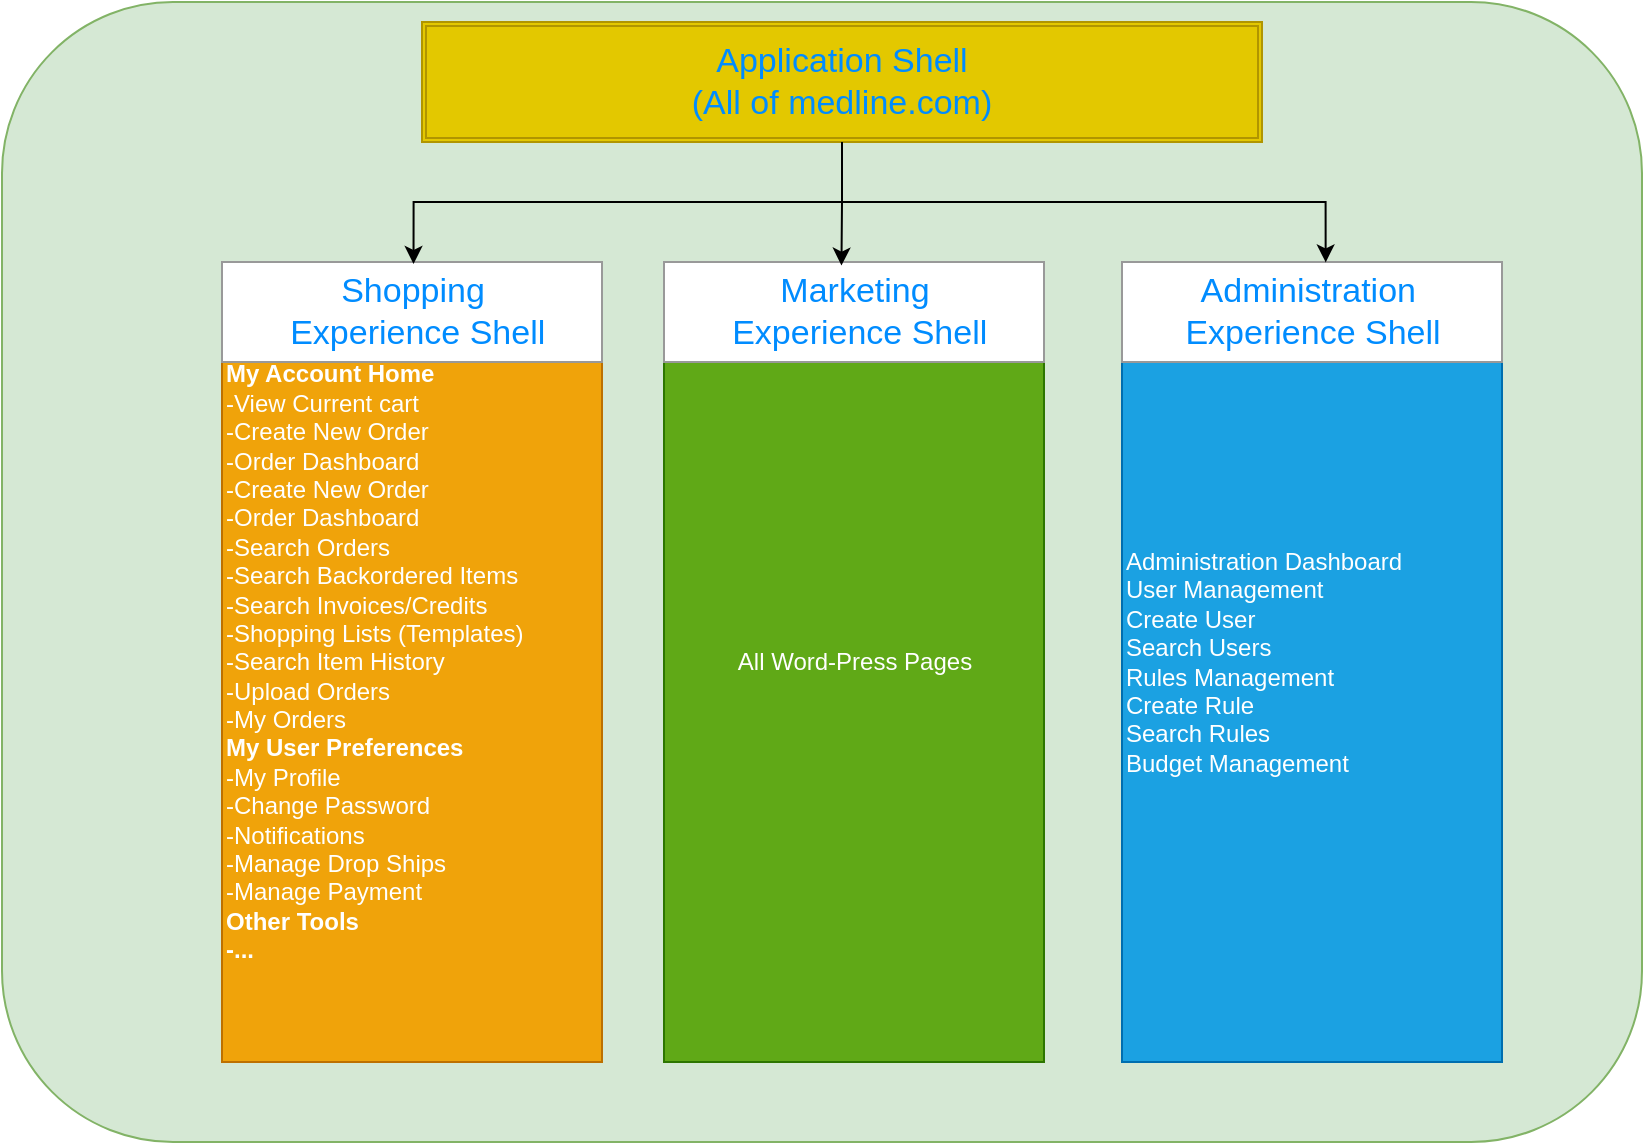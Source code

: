 <mxfile version="17.5.0" type="github" pages="2">
  <diagram id="OfkJdhubsf8Wmo1_Q-J0" name="Page-1">
    <mxGraphModel dx="1038" dy="547" grid="1" gridSize="10" guides="1" tooltips="1" connect="1" arrows="1" fold="1" page="1" pageScale="1" pageWidth="1200" pageHeight="1920" math="0" shadow="0">
      <root>
        <mxCell id="0" />
        <mxCell id="1" parent="0" />
        <mxCell id="AtlKwJuVNJnO1nDIRxTt-1" value="" style="rounded=1;whiteSpace=wrap;html=1;fillColor=#d5e8d4;strokeColor=#82b366;" parent="1" vertex="1">
          <mxGeometry x="150" y="20" width="820" height="570" as="geometry" />
        </mxCell>
        <mxCell id="EsDVtjllxq4a6qgpKwgO-2" value="&lt;font style=&quot;font-size: 17px&quot; color=&quot;#008cff&quot;&gt;Application Shell&lt;br&gt;(All of medline.com)&lt;/font&gt;" style="shape=ext;double=1;rounded=0;whiteSpace=wrap;html=1;fillColor=#e3c800;strokeColor=#B09500;fontColor=#000000;" parent="1" vertex="1">
          <mxGeometry x="360" y="30" width="420" height="60" as="geometry" />
        </mxCell>
        <mxCell id="EsDVtjllxq4a6qgpKwgO-4" value="&lt;font color=&quot;#ffffff&quot;&gt;&lt;b&gt;My Account Home&lt;/b&gt;&lt;br&gt;&lt;span&gt; &lt;/span&gt;-View Current cart&lt;br&gt;&lt;span&gt; &lt;/span&gt;-Create New Order&lt;br&gt;&lt;span&gt; &lt;/span&gt;-Order Dashboard&lt;br&gt;&lt;span&gt; &lt;/span&gt;-&lt;span&gt;Create New Order&lt;/span&gt;&lt;/font&gt;&lt;div&gt;&lt;font color=&quot;#ffffff&quot;&gt;-Order Dashboard&lt;/font&gt;&lt;/div&gt;&lt;div&gt;&lt;font color=&quot;#ffffff&quot;&gt;-Search Orders&lt;/font&gt;&lt;/div&gt;&lt;div&gt;&lt;font color=&quot;#ffffff&quot;&gt;-Search Backordered Items&lt;/font&gt;&lt;/div&gt;&lt;div&gt;&lt;font color=&quot;#ffffff&quot;&gt;-Search Invoices/Credits&lt;/font&gt;&lt;/div&gt;&lt;div&gt;&lt;font color=&quot;#ffffff&quot;&gt;-Shopping Lists (Templates)&lt;/font&gt;&lt;/div&gt;&lt;div&gt;&lt;font color=&quot;#ffffff&quot;&gt;-Search Item History&lt;/font&gt;&lt;/div&gt;&lt;div&gt;&lt;font color=&quot;#ffffff&quot;&gt;-Upload Orders&lt;/font&gt;&lt;/div&gt;&lt;font color=&quot;#ffffff&quot;&gt;-My Orders&lt;br&gt;&lt;b&gt;My User Preferences&lt;br&gt;&lt;/b&gt;&lt;/font&gt;&lt;div&gt;&lt;font color=&quot;#ffffff&quot;&gt;-My Profile&lt;/font&gt;&lt;/div&gt;&lt;div&gt;&lt;font color=&quot;#ffffff&quot;&gt;-Change Password&lt;/font&gt;&lt;/div&gt;&lt;div&gt;&lt;font color=&quot;#ffffff&quot;&gt;-Notifications&lt;/font&gt;&lt;/div&gt;&lt;div&gt;&lt;font color=&quot;#ffffff&quot;&gt;-Manage Drop Ships&lt;/font&gt;&lt;/div&gt;&lt;div&gt;&lt;font color=&quot;#ffffff&quot;&gt;-Manage Payment&lt;/font&gt;&lt;/div&gt;&lt;b&gt;&lt;font color=&quot;#ffffff&quot;&gt;Other Tools&lt;br&gt;-...&lt;/font&gt;&lt;br&gt;&lt;/b&gt;" style="strokeWidth=1;shadow=0;dashed=0;align=left;html=1;shape=mxgraph.mockup.forms.rrect;rSize=0;fillColor=#f0a30a;strokeColor=#BD7000;fontColor=#000000;" parent="1" vertex="1">
          <mxGeometry x="260" y="150" width="190" height="400" as="geometry" />
        </mxCell>
        <mxCell id="EsDVtjllxq4a6qgpKwgO-5" value="Shopping&lt;br&gt;&amp;nbsp;Experience Shell" style="strokeWidth=1;shadow=0;dashed=0;align=center;html=1;shape=mxgraph.mockup.forms.rrect;rSize=0;strokeColor=#999999;fontColor=#008cff;fontSize=17;fillColor=#ffffff;resizeWidth=1;" parent="EsDVtjllxq4a6qgpKwgO-4" vertex="1">
          <mxGeometry width="190" height="50" relative="1" as="geometry" />
        </mxCell>
        <mxCell id="EsDVtjllxq4a6qgpKwgO-10" value="All Word-Press Pages&lt;br&gt;" style="strokeWidth=1;shadow=0;dashed=0;align=center;html=1;shape=mxgraph.mockup.forms.rrect;rSize=0;fillColor=#60a917;strokeColor=#2D7600;fontColor=#ffffff;" parent="1" vertex="1">
          <mxGeometry x="481" y="150" width="190" height="400" as="geometry" />
        </mxCell>
        <mxCell id="EsDVtjllxq4a6qgpKwgO-11" value="Marketing&lt;br&gt;&amp;nbsp;Experience Shell" style="strokeWidth=1;shadow=0;dashed=0;align=center;html=1;shape=mxgraph.mockup.forms.rrect;rSize=0;strokeColor=#999999;fontColor=#008cff;fontSize=17;fillColor=#ffffff;resizeWidth=1;" parent="EsDVtjllxq4a6qgpKwgO-10" vertex="1">
          <mxGeometry width="190" height="50" relative="1" as="geometry" />
        </mxCell>
        <mxCell id="EsDVtjllxq4a6qgpKwgO-14" value="&lt;div style=&quot;text-align: justify&quot;&gt;Administration Dashboard&lt;/div&gt;&lt;div style=&quot;text-align: justify&quot;&gt;User Management&lt;/div&gt;&lt;div style=&quot;text-align: justify&quot;&gt;Create User&lt;/div&gt;&lt;div style=&quot;text-align: justify&quot;&gt;Search Users&lt;/div&gt;&lt;div style=&quot;text-align: justify&quot;&gt;Rules Management&lt;/div&gt;&lt;div style=&quot;text-align: justify&quot;&gt;Create Rule&lt;/div&gt;&lt;div style=&quot;text-align: justify&quot;&gt;Search Rules&lt;/div&gt;&lt;div style=&quot;text-align: justify&quot;&gt;Budget Management&lt;/div&gt;" style="strokeWidth=1;shadow=0;dashed=0;align=left;html=1;shape=mxgraph.mockup.forms.rrect;rSize=0;fillColor=#1ba1e2;fontColor=#ffffff;strokeColor=#006EAF;" parent="1" vertex="1">
          <mxGeometry x="710" y="150" width="190" height="400" as="geometry" />
        </mxCell>
        <mxCell id="EsDVtjllxq4a6qgpKwgO-15" value="Administration&amp;nbsp;&lt;br&gt;Experience Shell" style="strokeWidth=1;shadow=0;dashed=0;align=center;html=1;shape=mxgraph.mockup.forms.rrect;rSize=0;strokeColor=#999999;fontColor=#008cff;fontSize=17;fillColor=#ffffff;resizeWidth=1;" parent="EsDVtjllxq4a6qgpKwgO-14" vertex="1">
          <mxGeometry width="190" height="50" relative="1" as="geometry" />
        </mxCell>
        <mxCell id="EsDVtjllxq4a6qgpKwgO-17" value="" style="edgeStyle=orthogonalEdgeStyle;rounded=0;orthogonalLoop=1;jettySize=auto;html=1;entryX=0.536;entryY=0.004;entryDx=0;entryDy=0;entryPerimeter=0;exitX=0.5;exitY=1;exitDx=0;exitDy=0;" parent="1" source="EsDVtjllxq4a6qgpKwgO-2" target="EsDVtjllxq4a6qgpKwgO-15" edge="1">
          <mxGeometry relative="1" as="geometry">
            <mxPoint x="560" y="100" as="sourcePoint" />
            <mxPoint x="665" y="160" as="targetPoint" />
          </mxGeometry>
        </mxCell>
        <mxCell id="EsDVtjllxq4a6qgpKwgO-18" value="" style="edgeStyle=orthogonalEdgeStyle;rounded=0;orthogonalLoop=1;jettySize=auto;html=1;entryX=0.467;entryY=0.036;entryDx=0;entryDy=0;entryPerimeter=0;exitX=0.5;exitY=1;exitDx=0;exitDy=0;" parent="1" source="EsDVtjllxq4a6qgpKwgO-2" target="EsDVtjllxq4a6qgpKwgO-11" edge="1">
          <mxGeometry relative="1" as="geometry">
            <mxPoint x="550" y="90" as="sourcePoint" />
            <mxPoint x="675" y="170" as="targetPoint" />
          </mxGeometry>
        </mxCell>
        <mxCell id="EsDVtjllxq4a6qgpKwgO-19" value="" style="edgeStyle=orthogonalEdgeStyle;rounded=0;orthogonalLoop=1;jettySize=auto;html=1;exitX=0.5;exitY=1;exitDx=0;exitDy=0;entryX=0.504;entryY=0.02;entryDx=0;entryDy=0;entryPerimeter=0;" parent="1" source="EsDVtjllxq4a6qgpKwgO-2" target="EsDVtjllxq4a6qgpKwgO-5" edge="1">
          <mxGeometry relative="1" as="geometry">
            <mxPoint x="580" y="120" as="sourcePoint" />
            <mxPoint x="685" y="180" as="targetPoint" />
          </mxGeometry>
        </mxCell>
      </root>
    </mxGraphModel>
  </diagram>
  <diagram name="Experience Shell" id="TUmnSLqkmuvKv63c1RxP">
    <mxGraphModel dx="2076" dy="1094" grid="1" gridSize="10" guides="1" tooltips="1" connect="1" arrows="1" fold="1" page="1" pageScale="1" pageWidth="1200" pageHeight="1920" math="0" shadow="0">
      <root>
        <mxCell id="Yv5r18YOkVPNIHTlXMBF-0" />
        <mxCell id="Yv5r18YOkVPNIHTlXMBF-1" parent="Yv5r18YOkVPNIHTlXMBF-0" />
        <mxCell id="Yv5r18YOkVPNIHTlXMBF-2" value="" style="rounded=1;whiteSpace=wrap;html=1;fillColor=#b1ddf0;strokeColor=#10739e;" vertex="1" parent="Yv5r18YOkVPNIHTlXMBF-1">
          <mxGeometry x="60" y="50" width="1410" height="1020" as="geometry" />
        </mxCell>
        <mxCell id="Yv5r18YOkVPNIHTlXMBF-4" value="&lt;b&gt;&lt;br&gt;&lt;/b&gt;" style="strokeWidth=1;shadow=0;dashed=0;align=left;html=1;shape=mxgraph.mockup.forms.rrect;rSize=0;strokeColor=default;fillColor=default;" vertex="1" parent="Yv5r18YOkVPNIHTlXMBF-1">
          <mxGeometry x="210" y="160" width="850" height="840" as="geometry" />
        </mxCell>
        <mxCell id="Yv5r18YOkVPNIHTlXMBF-5" value="ECommerce Experience Shell (Default)" style="strokeWidth=1;shadow=0;dashed=0;align=center;html=1;shape=mxgraph.mockup.forms.rrect;rSize=0;strokeColor=#999999;fontColor=#008cff;fontSize=17;fillColor=#ffffff;resizeWidth=1;" vertex="1" parent="Yv5r18YOkVPNIHTlXMBF-4">
          <mxGeometry width="637.5" height="50" relative="1" as="geometry" />
        </mxCell>
        <mxCell id="FCjxFZNIR7QUkvo3GL9O-0" value="&lt;font style=&quot;font-size: 8px&quot;&gt;&lt;br&gt;&lt;br&gt;&lt;/font&gt;&lt;ul class=&quot;medSubNav&quot; style=&quot;margin: 0px 0px 7px ; padding: 0px ; border: 0px solid rgb(222 , 222 , 222) ; outline: 0px ; font-weight: 300 ; font-style: normal ; font-family: &amp;#34;globerregular&amp;#34; ; vertical-align: baseline ; list-style: none ; box-sizing: content-box ; color: rgb(0 , 0 , 0) ; letter-spacing: normal ; text-indent: 0px ; text-transform: none ; word-spacing: 0px&quot;&gt;&lt;li style=&quot;margin: 0px ; padding: 0px ; list-style: none ; border: 0px ; outline: 0px ; font-weight: inherit ; font-style: inherit ; font-family: inherit ; vertical-align: baseline ; box-sizing: content-box&quot;&gt;&lt;a href=&quot;https://www.medline.com/account/my-account.jsp&quot; style=&quot;margin: 0px ; padding: 5px 0px 5px 10px ; border: 0px ; outline: 0px ; font-weight: 400 ; font-style: inherit ; font-family: inherit ; vertical-align: baseline ; color: rgb(85 , 85 , 85) ; text-decoration: none ; box-sizing: content-box ; display: block ; line-height: 16px&quot;&gt;&lt;font size=&quot;3&quot;&gt;My Account Home&lt;/font&gt;&lt;/a&gt;&lt;/li&gt;&lt;form action=&quot;https://triage.pfspays.com/customers/TriageOrders.asp&quot; name=&quot;triageSubmitForm&quot; method=&quot;post&quot; id=&quot;triageSubmitForm&quot; style=&quot;margin: 0px ; padding: 0px ; border: 0px ; outline: 0px ; font-weight: inherit ; font-style: inherit ; font-family: inherit ; vertical-align: baseline ; box-sizing: content-box&quot;&gt;&lt;/form&gt;&lt;/ul&gt;&lt;ul class=&quot;medSubNav&quot; style=&quot;margin: 0px 0px 15px ; padding: 0px ; border: 0px solid rgb(222 , 222 , 222) ; outline: 0px ; font-weight: 300 ; font-style: normal ; font-family: &amp;#34;globerregular&amp;#34; ; vertical-align: baseline ; list-style: none ; box-sizing: content-box ; color: rgb(0 , 0 , 0) ; letter-spacing: normal ; text-indent: 0px ; text-transform: none ; word-spacing: 0px&quot;&gt;&lt;li class=&quot;medTitle&quot; style=&quot;margin: 0px ; padding: 0px ; list-style: none ; border: 0px ; outline: 0px ; font-weight: inherit ; font-style: inherit ; font-family: inherit ; vertical-align: baseline ; box-sizing: content-box ; line-height: 16px&quot;&gt;&lt;a href=&quot;https://www.medline.com/order/templates/order-templates.jsp&quot; style=&quot;margin: 0px ; padding: 4px 10px ; border-width: 0px 0px 1px ; border-bottom-style: solid ; border-bottom-color: rgb(229 , 229 , 229) ; outline: 0px ; font-weight: 700 ; font-style: inherit ; font-family: inherit ; vertical-align: baseline ; color: rgb(85 , 85 , 85) ; text-decoration: none ; box-sizing: content-box ; display: block ; background: rgb(233 , 233 , 233) ; line-height: 16px ; cursor: default&quot;&gt;&lt;font size=&quot;3&quot;&gt;My Orders&lt;/font&gt;&lt;/a&gt;&lt;/li&gt;&lt;li style=&quot;margin: 0px ; padding: 0px ; list-style: none ; border: 0px ; outline: 0px ; font-weight: inherit ; font-style: inherit ; font-family: inherit ; vertical-align: baseline ; box-sizing: content-box&quot;&gt;&lt;a href=&quot;https://www.medline.com/order/checkout/current-order.jsp&quot; target=&quot;&quot; style=&quot;margin: 0px ; padding: 5px 0px 5px 10px ; border: 0px ; outline: 0px ; font-weight: 400 ; font-style: inherit ; font-family: inherit ; vertical-align: baseline ; color: rgb(85 , 85 , 85) ; text-decoration: none ; box-sizing: content-box ; display: block ; line-height: 16px&quot;&gt;&lt;font size=&quot;3&quot;&gt;View Current Cart&lt;/font&gt;&lt;/a&gt;&lt;/li&gt;&lt;li style=&quot;margin: 0px ; padding: 0px ; list-style: none ; border: 0px ; outline: 0px ; font-weight: inherit ; font-style: inherit ; font-family: inherit ; vertical-align: baseline ; box-sizing: content-box&quot;&gt;&lt;a href=&quot;https://www.medline.com/order/checkout/new-order.jsp&quot; target=&quot;&quot; style=&quot;margin: 0px ; padding: 5px 0px 5px 10px ; border: 0px ; outline: 0px ; font-weight: 400 ; font-style: inherit ; font-family: inherit ; vertical-align: baseline ; color: rgb(85 , 85 , 85) ; text-decoration: none ; box-sizing: content-box ; display: block ; line-height: 16px&quot;&gt;&lt;font size=&quot;3&quot;&gt;Create New Order&lt;/font&gt;&lt;/a&gt;&lt;/li&gt;&lt;li style=&quot;margin: 0px ; padding: 0px ; list-style: none ; border: 0px ; outline: 0px ; font-weight: inherit ; font-style: inherit ; font-family: inherit ; vertical-align: baseline ; box-sizing: content-box&quot;&gt;&lt;a href=&quot;https://www.medline.com/order/search/order-dashboard.jsp&quot; target=&quot;&quot; style=&quot;margin: 0px ; padding: 5px 0px 5px 10px ; border: 0px ; outline: 0px ; font-weight: 400 ; font-style: inherit ; font-family: inherit ; vertical-align: baseline ; color: rgb(85 , 85 , 85) ; text-decoration: none ; box-sizing: content-box ; display: block ; line-height: 16px&quot;&gt;&lt;font size=&quot;3&quot;&gt;Order Dashboard&lt;/font&gt;&lt;/a&gt;&lt;/li&gt;&lt;li style=&quot;margin: 0px ; padding: 0px ; list-style: none ; border: 0px ; outline: 0px ; font-weight: inherit ; font-style: inherit ; font-family: inherit ; vertical-align: baseline ; box-sizing: content-box&quot;&gt;&lt;a href=&quot;https://www.medline.com/order/search/order-dashboard.jsp?fromPage=orderSearch&quot; target=&quot;&quot; style=&quot;margin: 0px ; padding: 5px 0px 5px 10px ; border: 0px ; outline: 0px ; font-weight: 400 ; font-style: inherit ; font-family: inherit ; vertical-align: baseline ; color: rgb(85 , 85 , 85) ; text-decoration: none ; box-sizing: content-box ; display: block ; line-height: 16px&quot;&gt;&lt;font size=&quot;3&quot;&gt;Search Orders&lt;/font&gt;&lt;/a&gt;&lt;/li&gt;&lt;li style=&quot;margin: 0px ; padding: 0px ; list-style: none ; border: 0px ; outline: 0px ; font-weight: inherit ; font-style: inherit ; font-family: inherit ; vertical-align: baseline ; box-sizing: content-box&quot;&gt;&lt;a href=&quot;https://www.medline.com/order/search/order-dashboard.jsp?fromPage=backOrderItemsSearch&quot; target=&quot;&quot; style=&quot;margin: 0px ; padding: 5px 0px 5px 10px ; border: 0px ; outline: 0px ; font-weight: 400 ; font-style: inherit ; font-family: inherit ; vertical-align: baseline ; color: rgb(85 , 85 , 85) ; text-decoration: none ; box-sizing: content-box ; display: block ; line-height: 16px&quot;&gt;&lt;font size=&quot;3&quot;&gt;Search Backordered Items&lt;/font&gt;&lt;/a&gt;&lt;/li&gt;&lt;li style=&quot;margin: 0px ; padding: 0px ; list-style: none ; border: 0px ; outline: 0px ; font-weight: inherit ; font-style: inherit ; font-family: inherit ; vertical-align: baseline ; box-sizing: content-box&quot;&gt;&lt;a href=&quot;https://www.medline.com/invoice/search/invoice-search.jsp&quot; target=&quot;&quot; style=&quot;margin: 0px ; padding: 5px 0px 5px 10px ; border: 0px ; outline: 0px ; font-weight: 400 ; font-style: inherit ; font-family: inherit ; vertical-align: baseline ; color: rgb(85 , 85 , 85) ; text-decoration: none ; box-sizing: content-box ; display: block ; line-height: 16px&quot;&gt;&lt;font size=&quot;3&quot;&gt;Search Invoices/Credits&lt;/font&gt;&lt;/a&gt;&lt;/li&gt;&lt;li style=&quot;margin: 0px ; padding: 0px ; list-style: none ; border: 0px ; outline: 0px ; font-weight: inherit ; font-style: inherit ; font-family: inherit ; vertical-align: baseline ; box-sizing: content-box&quot;&gt;&lt;a href=&quot;https://www.medline.com/order/templates/order-templates.jsp&quot; target=&quot;&quot; style=&quot;margin: 0px ; padding: 5px 0px 5px 10px ; border: 0px ; outline: 0px ; font-weight: 400 ; font-style: inherit ; font-family: inherit ; vertical-align: baseline ; color: rgb(85 , 85 , 85) ; text-decoration: none ; box-sizing: content-box ; display: block ; line-height: 16px&quot;&gt;&lt;font size=&quot;3&quot;&gt;Shopping Lists (Templates)&lt;/font&gt;&lt;/a&gt;&lt;/li&gt;&lt;li style=&quot;margin: 0px ; padding: 0px ; list-style: none ; border: 0px ; outline: 0px ; font-weight: inherit ; font-style: inherit ; font-family: inherit ; vertical-align: baseline ; box-sizing: content-box&quot;&gt;&lt;a href=&quot;https://www.medline.com/item-history/search/item-history-search.jsp&quot; target=&quot;&quot; style=&quot;margin: 0px ; padding: 5px 0px 5px 10px ; border: 0px ; outline: 0px ; font-weight: 400 ; font-style: inherit ; font-family: inherit ; vertical-align: baseline ; color: rgb(85 , 85 , 85) ; text-decoration: none ; box-sizing: content-box ; display: block ; line-height: 16px&quot;&gt;&lt;font size=&quot;3&quot;&gt;Search Item History&lt;/font&gt;&lt;/a&gt;&lt;/li&gt;&lt;li style=&quot;margin: 0px ; padding: 0px ; list-style: none ; border: 0px ; outline: 0px ; font-weight: inherit ; font-style: inherit ; font-family: inherit ; vertical-align: baseline ; box-sizing: content-box&quot;&gt;&lt;a href=&quot;https://www.medline.com/file-upload/index.jsp&quot; target=&quot;&quot; style=&quot;margin: 0px ; padding: 5px 0px 5px 10px ; border: 0px ; outline: 0px ; font-weight: 400 ; font-style: inherit ; font-family: inherit ; vertical-align: baseline ; color: rgb(85 , 85 , 85) ; text-decoration: none ; box-sizing: content-box ; display: block ; line-height: 16px&quot;&gt;&lt;font size=&quot;3&quot;&gt;Upload Orders&lt;/font&gt;&lt;/a&gt;&lt;/li&gt;&lt;/ul&gt;&lt;ul class=&quot;medSubNav&quot; style=&quot;margin: 0px 0px 15px ; padding: 0px ; border: 0px solid rgb(222 , 222 , 222) ; outline: 0px ; font-weight: 300 ; font-style: normal ; font-family: &amp;#34;globerregular&amp;#34; ; vertical-align: baseline ; list-style: none ; box-sizing: content-box ; color: rgb(0 , 0 , 0) ; letter-spacing: normal ; text-indent: 0px ; text-transform: none ; word-spacing: 0px&quot;&gt;&lt;li class=&quot;medTitle&quot; style=&quot;margin: 0px ; padding: 0px ; list-style: none ; border: 0px ; outline: 0px ; font-weight: inherit ; font-style: inherit ; font-family: inherit ; vertical-align: baseline ; box-sizing: content-box ; line-height: 16px&quot;&gt;&lt;a href=&quot;https://www.medline.com/order/templates/order-templates.jsp&quot; style=&quot;margin: 0px ; padding: 4px 10px ; border-width: 0px 0px 1px ; border-bottom-style: solid ; border-bottom-color: rgb(229 , 229 , 229) ; outline: 0px ; font-weight: 700 ; font-style: inherit ; font-family: inherit ; vertical-align: baseline ; color: rgb(85 , 85 , 85) ; text-decoration: none ; box-sizing: content-box ; display: block ; background: rgb(233 , 233 , 233) ; line-height: 16px ; cursor: default&quot;&gt;&lt;font size=&quot;3&quot;&gt;My User Preferences&lt;/font&gt;&lt;/a&gt;&lt;/li&gt;&lt;li style=&quot;margin: 0px ; padding: 0px ; list-style: none ; border: 0px ; outline: 0px ; font-weight: inherit ; font-style: inherit ; font-family: inherit ; vertical-align: baseline ; box-sizing: content-box&quot;&gt;&lt;a href=&quot;https://www.medline.com/account/user-profile.jsp&quot; target=&quot;&quot; style=&quot;margin: 0px ; padding: 5px 0px 5px 10px ; border: 0px ; outline: 0px ; font-weight: 400 ; font-style: inherit ; font-family: inherit ; vertical-align: baseline ; color: rgb(85 , 85 , 85) ; text-decoration: none ; box-sizing: content-box ; display: block ; line-height: 16px&quot;&gt;&lt;font size=&quot;3&quot;&gt;My Profile&lt;/font&gt;&lt;/a&gt;&lt;/li&gt;&lt;li style=&quot;margin: 0px ; padding: 0px ; list-style: none ; border: 0px ; outline: 0px ; font-weight: inherit ; font-style: inherit ; font-family: inherit ; vertical-align: baseline ; box-sizing: content-box&quot;&gt;&lt;a href=&quot;https://www.medline.com/account/change-password.jsp&quot; target=&quot;&quot; style=&quot;margin: 0px ; padding: 5px 0px 5px 10px ; border: 0px ; outline: 0px ; font-weight: 400 ; font-style: inherit ; font-family: inherit ; vertical-align: baseline ; color: rgb(85 , 85 , 85) ; text-decoration: none ; box-sizing: content-box ; display: block ; line-height: 16px&quot;&gt;&lt;font size=&quot;3&quot;&gt;Change Password&lt;/font&gt;&lt;/a&gt;&lt;/li&gt;&lt;li style=&quot;margin: 0px ; padding: 0px ; list-style: none ; border: 0px ; outline: 0px ; font-weight: inherit ; font-style: inherit ; font-family: inherit ; vertical-align: baseline ; box-sizing: content-box&quot;&gt;&lt;a href=&quot;https://www.medline.com/account/notification/notification-preferences.jsp&quot; target=&quot;&quot; style=&quot;margin: 0px ; padding: 5px 0px 5px 10px ; border: 0px ; outline: 0px ; font-weight: 400 ; font-style: inherit ; font-family: inherit ; vertical-align: baseline ; color: rgb(85 , 85 , 85) ; text-decoration: none ; box-sizing: content-box ; display: block ; line-height: 16px&quot;&gt;&lt;font size=&quot;3&quot;&gt;Notifications&lt;/font&gt;&lt;/a&gt;&lt;/li&gt;&lt;li style=&quot;margin: 0px ; padding: 0px ; list-style: none ; border: 0px ; outline: 0px ; font-weight: inherit ; font-style: inherit ; font-family: inherit ; vertical-align: baseline ; box-sizing: content-box&quot;&gt;&lt;a href=&quot;https://www.medline.com/order/checkout/drop-ship-addresses.jsp?successUrl=/order/checkout/drop-ship-addresses.jsp&amp;amp;originator=sidemenu&quot; target=&quot;&quot; style=&quot;margin: 0px ; padding: 5px 0px 5px 10px ; border: 0px ; outline: 0px ; font-weight: 400 ; font-style: inherit ; font-family: inherit ; vertical-align: baseline ; color: rgb(85 , 85 , 85) ; text-decoration: none ; box-sizing: content-box ; display: block ; line-height: 16px&quot;&gt;&lt;font size=&quot;3&quot;&gt;Manage Drop Ships&lt;/font&gt;&lt;/a&gt;&lt;/li&gt;&lt;li style=&quot;margin: 0px ; padding: 0px ; list-style: none ; border: 0px ; outline: 0px ; font-weight: inherit ; font-style: inherit ; font-family: inherit ; vertical-align: baseline ; box-sizing: content-box&quot;&gt;&lt;a href=&quot;https://www.medline.com/managepayment/manage-payment.jsp&quot; target=&quot;&quot; style=&quot;margin: 0px ; padding: 5px 0px 5px 10px ; border: 0px ; outline: 0px ; font-weight: 400 ; font-style: inherit ; font-family: inherit ; vertical-align: baseline ; color: rgb(85 , 85 , 85) ; text-decoration: none ; box-sizing: content-box ; display: block ; line-height: 16px&quot;&gt;&lt;font size=&quot;3&quot;&gt;Manage Payment&lt;/font&gt;&lt;/a&gt;&lt;/li&gt;&lt;/ul&gt;&lt;ul class=&quot;medSubNav&quot; style=&quot;margin: 0px 0px 15px ; padding: 0px ; border: 0px solid rgb(222 , 222 , 222) ; outline: 0px ; font-weight: 300 ; font-style: normal ; font-family: &amp;#34;globerregular&amp;#34; ; vertical-align: baseline ; list-style: none ; box-sizing: content-box ; color: rgb(0 , 0 , 0) ; letter-spacing: normal ; text-indent: 0px ; text-transform: none ; word-spacing: 0px&quot;&gt;&lt;li class=&quot;medTitle&quot; style=&quot;margin: 0px ; padding: 0px ; list-style: none ; border: 0px ; outline: 0px ; font-weight: inherit ; font-style: inherit ; font-family: inherit ; vertical-align: baseline ; box-sizing: content-box ; line-height: 16px&quot;&gt;&lt;a href=&quot;https://www.medline.com/order/templates/order-templates.jsp&quot; style=&quot;margin: 0px ; padding: 4px 10px ; border-width: 0px 0px 1px ; border-bottom-style: solid ; border-bottom-color: rgb(229 , 229 , 229) ; outline: 0px ; font-weight: 700 ; font-style: inherit ; font-family: inherit ; vertical-align: baseline ; color: rgb(85 , 85 , 85) ; text-decoration: none ; box-sizing: content-box ; display: block ; background: rgb(233 , 233 , 233) ; line-height: 16px ; cursor: default&quot;&gt;&lt;font size=&quot;3&quot;&gt;Other Tools&lt;/font&gt;&lt;/a&gt;&lt;/li&gt;&lt;/ul&gt;&lt;font size=&quot;3&quot;&gt;&lt;br&gt;&lt;/font&gt;" style="shape=ext;double=1;rounded=0;whiteSpace=wrap;html=1;fontColor=#FFFFFF;align=left;dashed=1;strokeWidth=0.5;strokeColor=default;" vertex="1" parent="Yv5r18YOkVPNIHTlXMBF-4">
          <mxGeometry x="17.708" y="180" width="203.646" height="540" as="geometry" />
        </mxCell>
        <mxCell id="FCjxFZNIR7QUkvo3GL9O-1" value="&lt;font style=&quot;font-size: 18px&quot;&gt;Header MFE&lt;/font&gt;" style="shape=ext;double=1;rounded=0;whiteSpace=wrap;html=1;fontSize=8;fontColor=#ffffff;strokeColor=#006EAF;strokeWidth=0.5;fillColor=#1ba1e2;" vertex="1" parent="Yv5r18YOkVPNIHTlXMBF-4">
          <mxGeometry x="8.854" y="70.99" width="646.354" height="94.65" as="geometry" />
        </mxCell>
        <mxCell id="FCjxFZNIR7QUkvo3GL9O-2" value="&lt;font style=&quot;font-size: 18px&quot;&gt;Footer MFE&lt;/font&gt;" style="shape=ext;double=1;rounded=0;whiteSpace=wrap;html=1;fontSize=8;fontColor=#ffffff;strokeColor=#006EAF;strokeWidth=0.5;fillColor=#1ba1e2;" vertex="1" parent="Yv5r18YOkVPNIHTlXMBF-4">
          <mxGeometry x="8.854" y="730" width="646.354" height="94.65" as="geometry" />
        </mxCell>
        <mxCell id="FCjxFZNIR7QUkvo3GL9O-3" value="&lt;font style=&quot;font-size: 18px&quot;&gt;Header MFE&lt;/font&gt;" style="shape=ext;double=1;rounded=0;whiteSpace=wrap;html=1;fontSize=8;fontColor=#ffffff;strokeColor=#006EAF;strokeWidth=0.5;fillColor=#1ba1e2;" vertex="1" parent="Yv5r18YOkVPNIHTlXMBF-4">
          <mxGeometry x="230.208" y="180" width="318.75" height="270" as="geometry" />
        </mxCell>
        <mxCell id="FCjxFZNIR7QUkvo3GL9O-4" value="&lt;font style=&quot;font-size: 18px&quot;&gt;Header MFE&lt;/font&gt;" style="shape=ext;double=1;rounded=0;whiteSpace=wrap;html=1;fontSize=8;fontColor=#ffffff;strokeColor=#006EAF;strokeWidth=0.5;fillColor=#1ba1e2;" vertex="1" parent="Yv5r18YOkVPNIHTlXMBF-4">
          <mxGeometry x="230.208" y="450" width="318.75" height="270" as="geometry" />
        </mxCell>
        <mxCell id="FCjxFZNIR7QUkvo3GL9O-5" value="&lt;font style=&quot;font-size: 18px&quot;&gt;Header MFE&lt;/font&gt;" style="shape=ext;double=1;rounded=0;whiteSpace=wrap;html=1;fontSize=8;fontColor=#ffffff;strokeColor=#006EAF;strokeWidth=0.5;fillColor=#1ba1e2;" vertex="1" parent="Yv5r18YOkVPNIHTlXMBF-4">
          <mxGeometry x="566.667" y="180" width="88.542" height="540" as="geometry" />
        </mxCell>
        <mxCell id="Yv5r18YOkVPNIHTlXMBF-3" value="&lt;font style=&quot;font-size: 17px&quot; color=&quot;#008cff&quot;&gt;Enterprise Shared Library. (No UI)&lt;br&gt;&lt;/font&gt;" style="shape=ext;double=1;rounded=0;whiteSpace=wrap;html=1;fillColor=#e3c800;strokeColor=#B09500;fontColor=#000000;" vertex="1" parent="Yv5r18YOkVPNIHTlXMBF-4">
          <mxGeometry x="680" y="20" width="150" height="330" as="geometry" />
        </mxCell>
        <mxCell id="FCjxFZNIR7QUkvo3GL9O-6" value="&lt;font style=&quot;font-size: 17px&quot; color=&quot;#008cff&quot;&gt;UI Shared Component Library&lt;br&gt;&lt;/font&gt;" style="shape=ext;double=1;rounded=0;whiteSpace=wrap;html=1;fillColor=#dae8fc;strokeColor=#6c8ebf;" vertex="1" parent="Yv5r18YOkVPNIHTlXMBF-4">
          <mxGeometry x="680" y="370" width="150" height="450" as="geometry" />
        </mxCell>
        <mxCell id="FCjxFZNIR7QUkvo3GL9O-7" value="" style="html=1;whiteSpace=wrap;shape=isoCube2;backgroundOutline=1;isoAngle=15;rounded=0;fontSize=18;fontColor=#FFFFFF;strokeColor=default;strokeWidth=0.5;fillColor=default;labelPosition=right;verticalLabelPosition=middle;align=left;verticalAlign=middle;" vertex="1" parent="Yv5r18YOkVPNIHTlXMBF-1">
          <mxGeometry x="1110" y="380" width="30" height="30" as="geometry" />
        </mxCell>
        <mxCell id="FCjxFZNIR7QUkvo3GL9O-9" value="Experience Shell" style="text;html=1;align=center;verticalAlign=middle;resizable=0;points=[];autosize=1;strokeColor=none;fillColor=none;fontSize=18;fontColor=#000033;" vertex="1" parent="Yv5r18YOkVPNIHTlXMBF-1">
          <mxGeometry x="1150" y="380" width="150" height="30" as="geometry" />
        </mxCell>
        <mxCell id="FCjxFZNIR7QUkvo3GL9O-13" value="" style="html=1;whiteSpace=wrap;shape=isoCube2;backgroundOutline=1;isoAngle=15;rounded=0;fontSize=18;fontColor=#ffffff;strokeColor=#006EAF;strokeWidth=0.5;fillColor=#1ba1e2;labelPosition=right;verticalLabelPosition=middle;align=left;verticalAlign=middle;" vertex="1" parent="Yv5r18YOkVPNIHTlXMBF-1">
          <mxGeometry x="1112" y="434" width="30" height="30" as="geometry" />
        </mxCell>
        <mxCell id="FCjxFZNIR7QUkvo3GL9O-14" value="Remote Micro Frontends" style="text;html=1;align=center;verticalAlign=middle;resizable=0;points=[];autosize=1;strokeColor=none;fillColor=none;fontSize=18;fontColor=#000033;" vertex="1" parent="Yv5r18YOkVPNIHTlXMBF-1">
          <mxGeometry x="1156" y="434" width="210" height="30" as="geometry" />
        </mxCell>
        <mxCell id="FCjxFZNIR7QUkvo3GL9O-15" value="" style="html=1;whiteSpace=wrap;shape=isoCube2;backgroundOutline=1;isoAngle=15;rounded=0;fontSize=18;fontColor=#000000;strokeColor=#B09500;strokeWidth=0.5;fillColor=#e3c800;labelPosition=right;verticalLabelPosition=middle;align=left;verticalAlign=middle;" vertex="1" parent="Yv5r18YOkVPNIHTlXMBF-1">
          <mxGeometry x="1112" y="488" width="30" height="30" as="geometry" />
        </mxCell>
        <mxCell id="FCjxFZNIR7QUkvo3GL9O-16" value="Enterprise Shared Library" style="text;html=1;align=center;verticalAlign=middle;resizable=0;points=[];autosize=1;strokeColor=none;fillColor=none;fontSize=18;fontColor=#000033;" vertex="1" parent="Yv5r18YOkVPNIHTlXMBF-1">
          <mxGeometry x="1156" y="488" width="220" height="30" as="geometry" />
        </mxCell>
        <mxCell id="FCjxFZNIR7QUkvo3GL9O-17" value="" style="html=1;whiteSpace=wrap;shape=isoCube2;backgroundOutline=1;isoAngle=15;rounded=0;fontSize=18;strokeColor=#56517e;strokeWidth=0.5;fillColor=#d0cee2;labelPosition=right;verticalLabelPosition=middle;align=left;verticalAlign=middle;" vertex="1" parent="Yv5r18YOkVPNIHTlXMBF-1">
          <mxGeometry x="1113" y="541" width="30" height="30" as="geometry" />
        </mxCell>
        <mxCell id="FCjxFZNIR7QUkvo3GL9O-18" value="UI Shared Component Library" style="text;html=1;align=center;verticalAlign=middle;resizable=0;points=[];autosize=1;strokeColor=none;fillColor=none;fontSize=18;fontColor=#000033;" vertex="1" parent="Yv5r18YOkVPNIHTlXMBF-1">
          <mxGeometry x="1160" y="541" width="250" height="30" as="geometry" />
        </mxCell>
      </root>
    </mxGraphModel>
  </diagram>
</mxfile>
